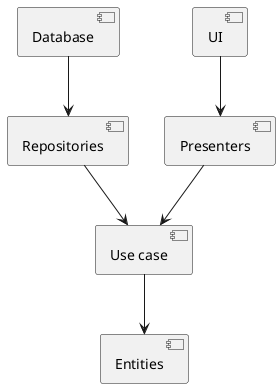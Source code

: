 @startuml dependency_rule_diagram

[Database] --> [Repositories]
[UI] --> [Presenters]
[Presenters] --> [Use case]
[Repositories] --> [Use case]
[Use case] --> [Entities]

@enduml
